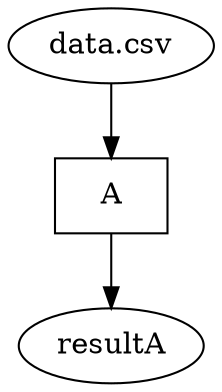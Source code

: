 digraph {
  "data.csv" [shape="ellipse" description="Import"];
  A [shape="rect" description="A data.csv"];
  resultA [shape="ellipse" description="A data.csv"];

  "data.csv" -> A [lineInterpolate="basis"];
  A -> resultA [lineInterpolate="basis"];
}
